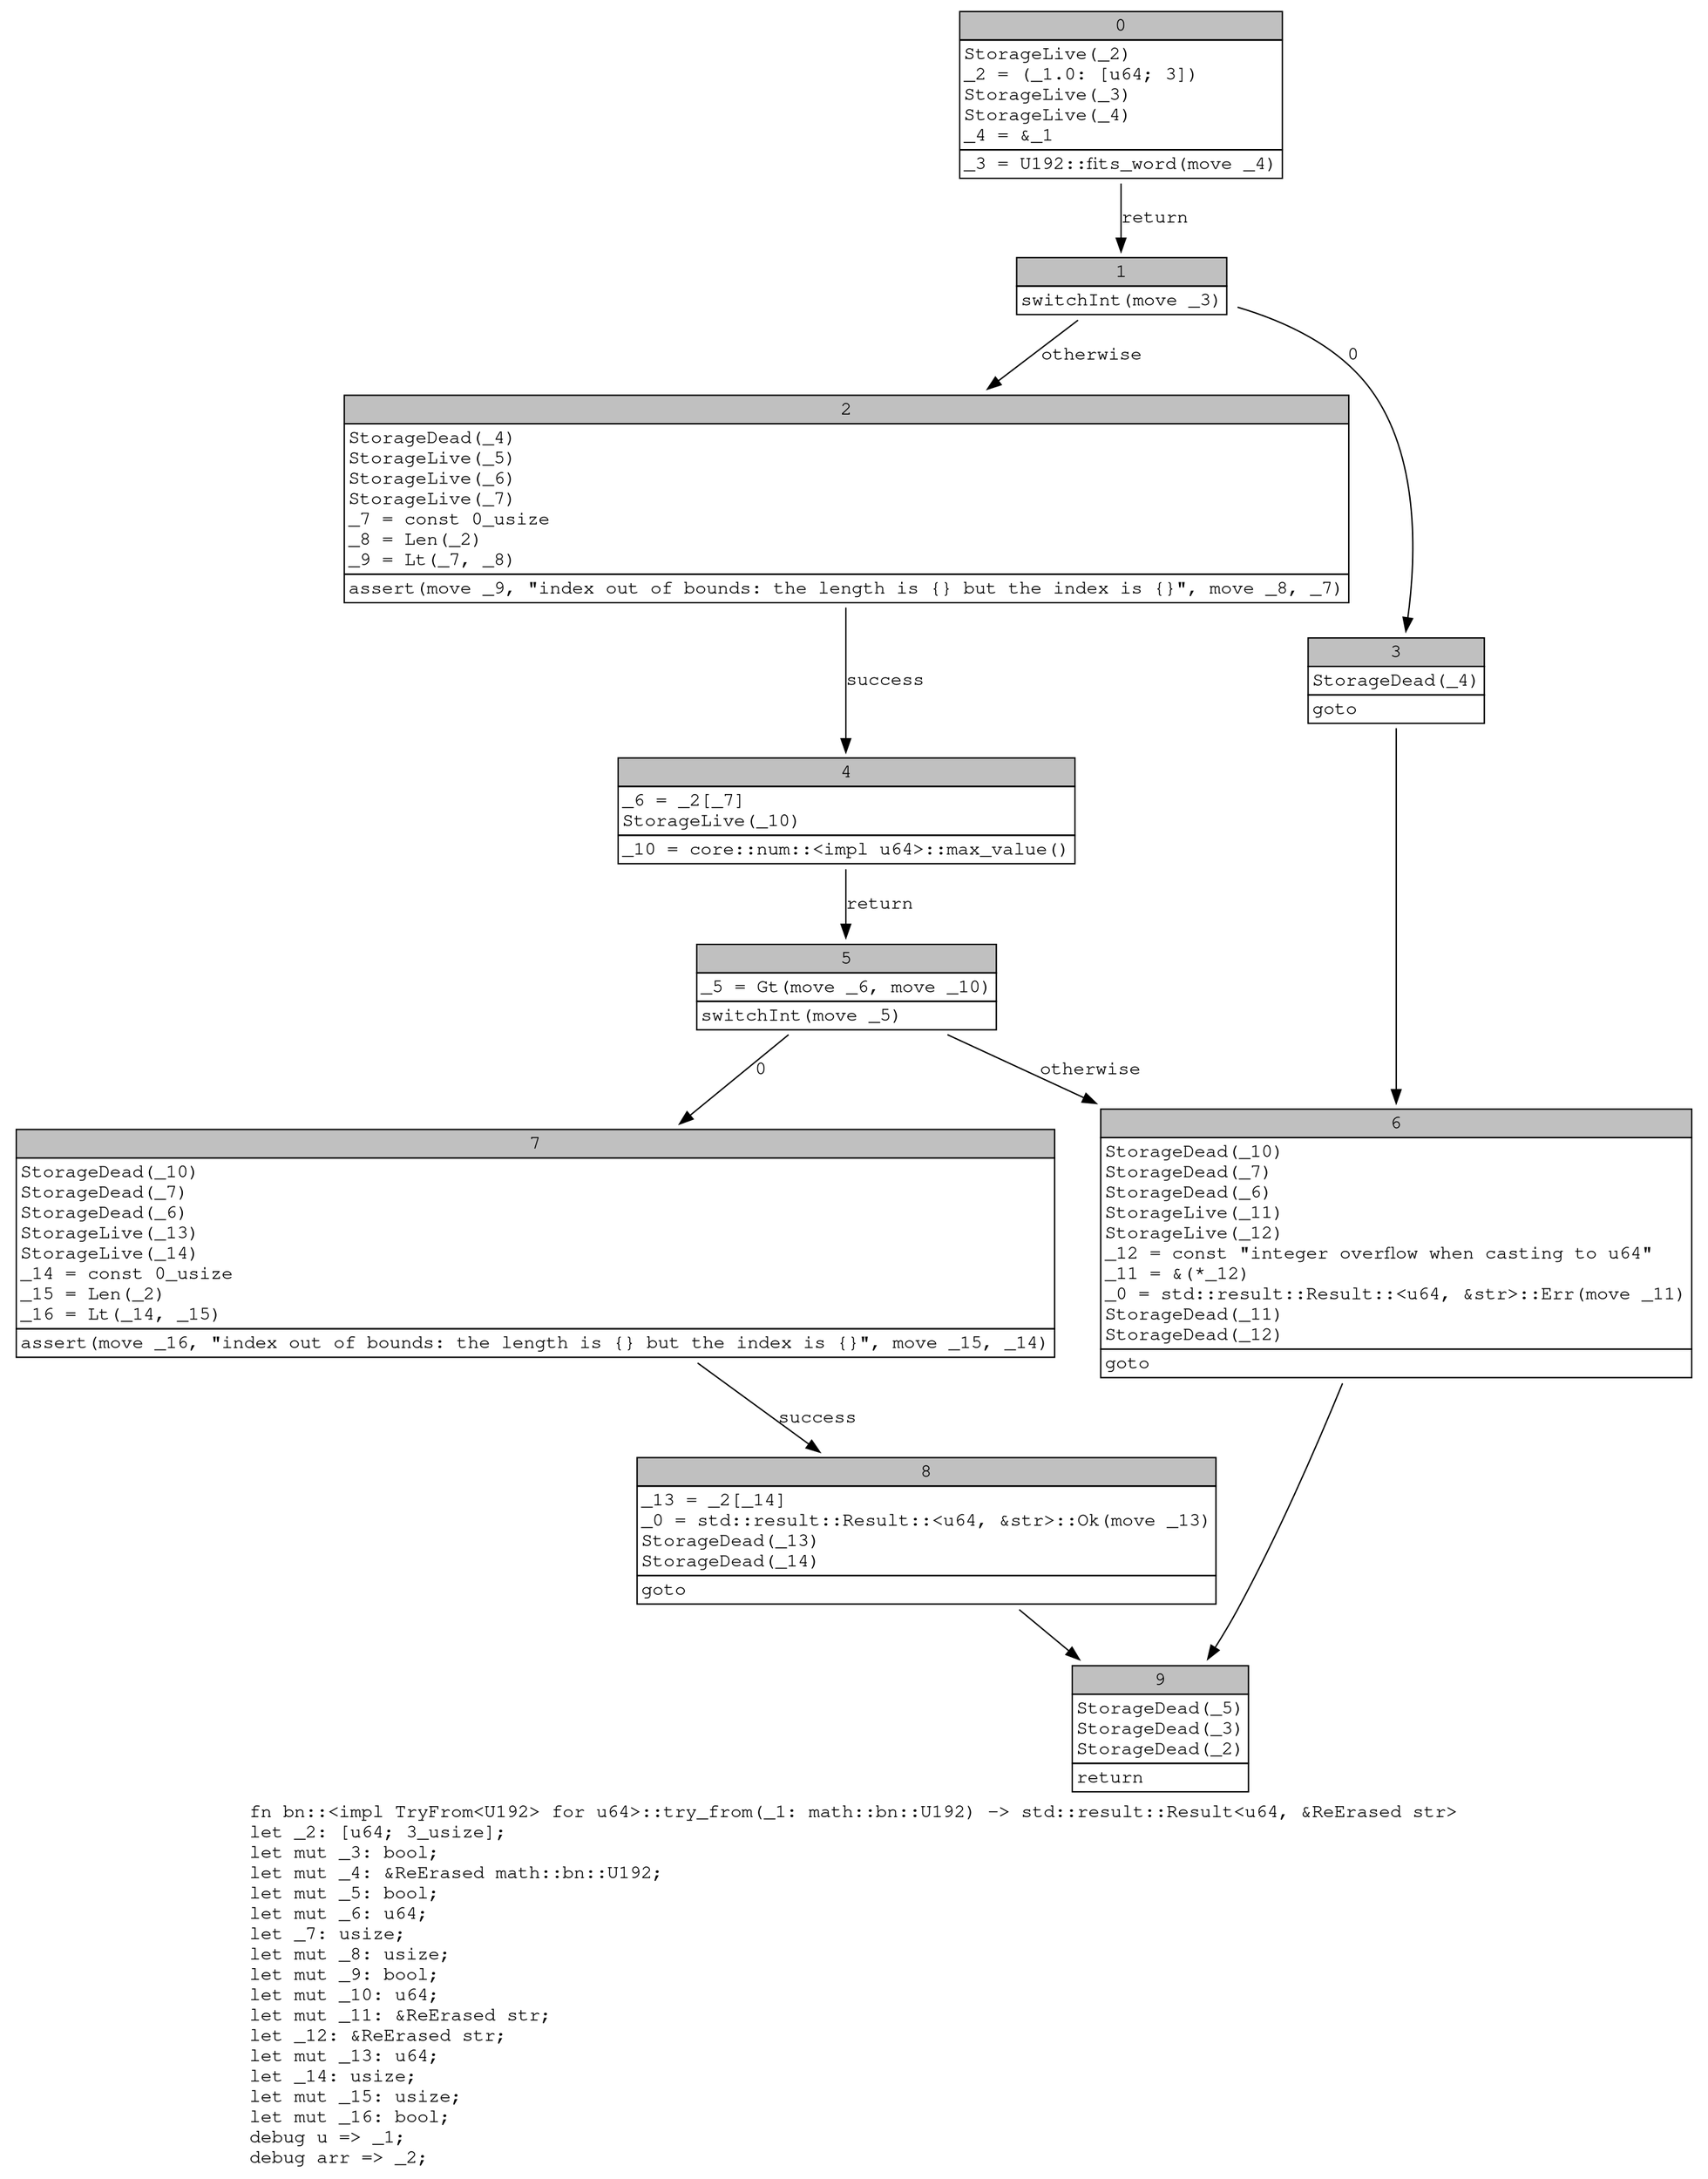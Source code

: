 digraph Mir_0_14755 {
    graph [fontname="Courier, monospace"];
    node [fontname="Courier, monospace"];
    edge [fontname="Courier, monospace"];
    label=<fn bn::&lt;impl TryFrom&lt;U192&gt; for u64&gt;::try_from(_1: math::bn::U192) -&gt; std::result::Result&lt;u64, &amp;ReErased str&gt;<br align="left"/>let _2: [u64; 3_usize];<br align="left"/>let mut _3: bool;<br align="left"/>let mut _4: &amp;ReErased math::bn::U192;<br align="left"/>let mut _5: bool;<br align="left"/>let mut _6: u64;<br align="left"/>let _7: usize;<br align="left"/>let mut _8: usize;<br align="left"/>let mut _9: bool;<br align="left"/>let mut _10: u64;<br align="left"/>let mut _11: &amp;ReErased str;<br align="left"/>let _12: &amp;ReErased str;<br align="left"/>let mut _13: u64;<br align="left"/>let _14: usize;<br align="left"/>let mut _15: usize;<br align="left"/>let mut _16: bool;<br align="left"/>debug u =&gt; _1;<br align="left"/>debug arr =&gt; _2;<br align="left"/>>;
    bb0__0_14755 [shape="none", label=<<table border="0" cellborder="1" cellspacing="0"><tr><td bgcolor="gray" align="center" colspan="1">0</td></tr><tr><td align="left" balign="left">StorageLive(_2)<br/>_2 = (_1.0: [u64; 3])<br/>StorageLive(_3)<br/>StorageLive(_4)<br/>_4 = &amp;_1<br/></td></tr><tr><td align="left">_3 = U192::fits_word(move _4)</td></tr></table>>];
    bb1__0_14755 [shape="none", label=<<table border="0" cellborder="1" cellspacing="0"><tr><td bgcolor="gray" align="center" colspan="1">1</td></tr><tr><td align="left">switchInt(move _3)</td></tr></table>>];
    bb2__0_14755 [shape="none", label=<<table border="0" cellborder="1" cellspacing="0"><tr><td bgcolor="gray" align="center" colspan="1">2</td></tr><tr><td align="left" balign="left">StorageDead(_4)<br/>StorageLive(_5)<br/>StorageLive(_6)<br/>StorageLive(_7)<br/>_7 = const 0_usize<br/>_8 = Len(_2)<br/>_9 = Lt(_7, _8)<br/></td></tr><tr><td align="left">assert(move _9, &quot;index out of bounds: the length is {} but the index is {}&quot;, move _8, _7)</td></tr></table>>];
    bb3__0_14755 [shape="none", label=<<table border="0" cellborder="1" cellspacing="0"><tr><td bgcolor="gray" align="center" colspan="1">3</td></tr><tr><td align="left" balign="left">StorageDead(_4)<br/></td></tr><tr><td align="left">goto</td></tr></table>>];
    bb4__0_14755 [shape="none", label=<<table border="0" cellborder="1" cellspacing="0"><tr><td bgcolor="gray" align="center" colspan="1">4</td></tr><tr><td align="left" balign="left">_6 = _2[_7]<br/>StorageLive(_10)<br/></td></tr><tr><td align="left">_10 = core::num::&lt;impl u64&gt;::max_value()</td></tr></table>>];
    bb5__0_14755 [shape="none", label=<<table border="0" cellborder="1" cellspacing="0"><tr><td bgcolor="gray" align="center" colspan="1">5</td></tr><tr><td align="left" balign="left">_5 = Gt(move _6, move _10)<br/></td></tr><tr><td align="left">switchInt(move _5)</td></tr></table>>];
    bb6__0_14755 [shape="none", label=<<table border="0" cellborder="1" cellspacing="0"><tr><td bgcolor="gray" align="center" colspan="1">6</td></tr><tr><td align="left" balign="left">StorageDead(_10)<br/>StorageDead(_7)<br/>StorageDead(_6)<br/>StorageLive(_11)<br/>StorageLive(_12)<br/>_12 = const &quot;integer overflow when casting to u64&quot;<br/>_11 = &amp;(*_12)<br/>_0 = std::result::Result::&lt;u64, &amp;str&gt;::Err(move _11)<br/>StorageDead(_11)<br/>StorageDead(_12)<br/></td></tr><tr><td align="left">goto</td></tr></table>>];
    bb7__0_14755 [shape="none", label=<<table border="0" cellborder="1" cellspacing="0"><tr><td bgcolor="gray" align="center" colspan="1">7</td></tr><tr><td align="left" balign="left">StorageDead(_10)<br/>StorageDead(_7)<br/>StorageDead(_6)<br/>StorageLive(_13)<br/>StorageLive(_14)<br/>_14 = const 0_usize<br/>_15 = Len(_2)<br/>_16 = Lt(_14, _15)<br/></td></tr><tr><td align="left">assert(move _16, &quot;index out of bounds: the length is {} but the index is {}&quot;, move _15, _14)</td></tr></table>>];
    bb8__0_14755 [shape="none", label=<<table border="0" cellborder="1" cellspacing="0"><tr><td bgcolor="gray" align="center" colspan="1">8</td></tr><tr><td align="left" balign="left">_13 = _2[_14]<br/>_0 = std::result::Result::&lt;u64, &amp;str&gt;::Ok(move _13)<br/>StorageDead(_13)<br/>StorageDead(_14)<br/></td></tr><tr><td align="left">goto</td></tr></table>>];
    bb9__0_14755 [shape="none", label=<<table border="0" cellborder="1" cellspacing="0"><tr><td bgcolor="gray" align="center" colspan="1">9</td></tr><tr><td align="left" balign="left">StorageDead(_5)<br/>StorageDead(_3)<br/>StorageDead(_2)<br/></td></tr><tr><td align="left">return</td></tr></table>>];
    bb0__0_14755 -> bb1__0_14755 [label="return"];
    bb1__0_14755 -> bb3__0_14755 [label="0"];
    bb1__0_14755 -> bb2__0_14755 [label="otherwise"];
    bb2__0_14755 -> bb4__0_14755 [label="success"];
    bb3__0_14755 -> bb6__0_14755 [label=""];
    bb4__0_14755 -> bb5__0_14755 [label="return"];
    bb5__0_14755 -> bb7__0_14755 [label="0"];
    bb5__0_14755 -> bb6__0_14755 [label="otherwise"];
    bb6__0_14755 -> bb9__0_14755 [label=""];
    bb7__0_14755 -> bb8__0_14755 [label="success"];
    bb8__0_14755 -> bb9__0_14755 [label=""];
}
